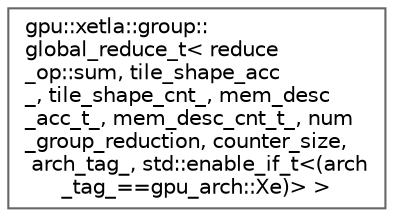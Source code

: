 digraph "Graphical Class Hierarchy"
{
 // LATEX_PDF_SIZE
  bgcolor="transparent";
  edge [fontname=Helvetica,fontsize=10,labelfontname=Helvetica,labelfontsize=10];
  node [fontname=Helvetica,fontsize=10,shape=box,height=0.2,width=0.4];
  rankdir="LR";
  Node0 [id="Node000000",label="gpu::xetla::group::\lglobal_reduce_t\< reduce\l_op::sum, tile_shape_acc\l_, tile_shape_cnt_, mem_desc\l_acc_t_, mem_desc_cnt_t_, num\l_group_reduction, counter_size,\l arch_tag_, std::enable_if_t\<(arch\l_tag_==gpu_arch::Xe)\> \>",height=0.2,width=0.4,color="grey40", fillcolor="white", style="filled",URL="$classgpu_1_1xetla_1_1group_1_1global__reduce__t_3_01reduce__op_1_1sum_00_01tile__shape__acc___0028bb5985022f807549f0ba9db49ff505.html",tooltip="Cross group global reduction. Specialized for reduce_op::sum and Xe architecture."];
}

